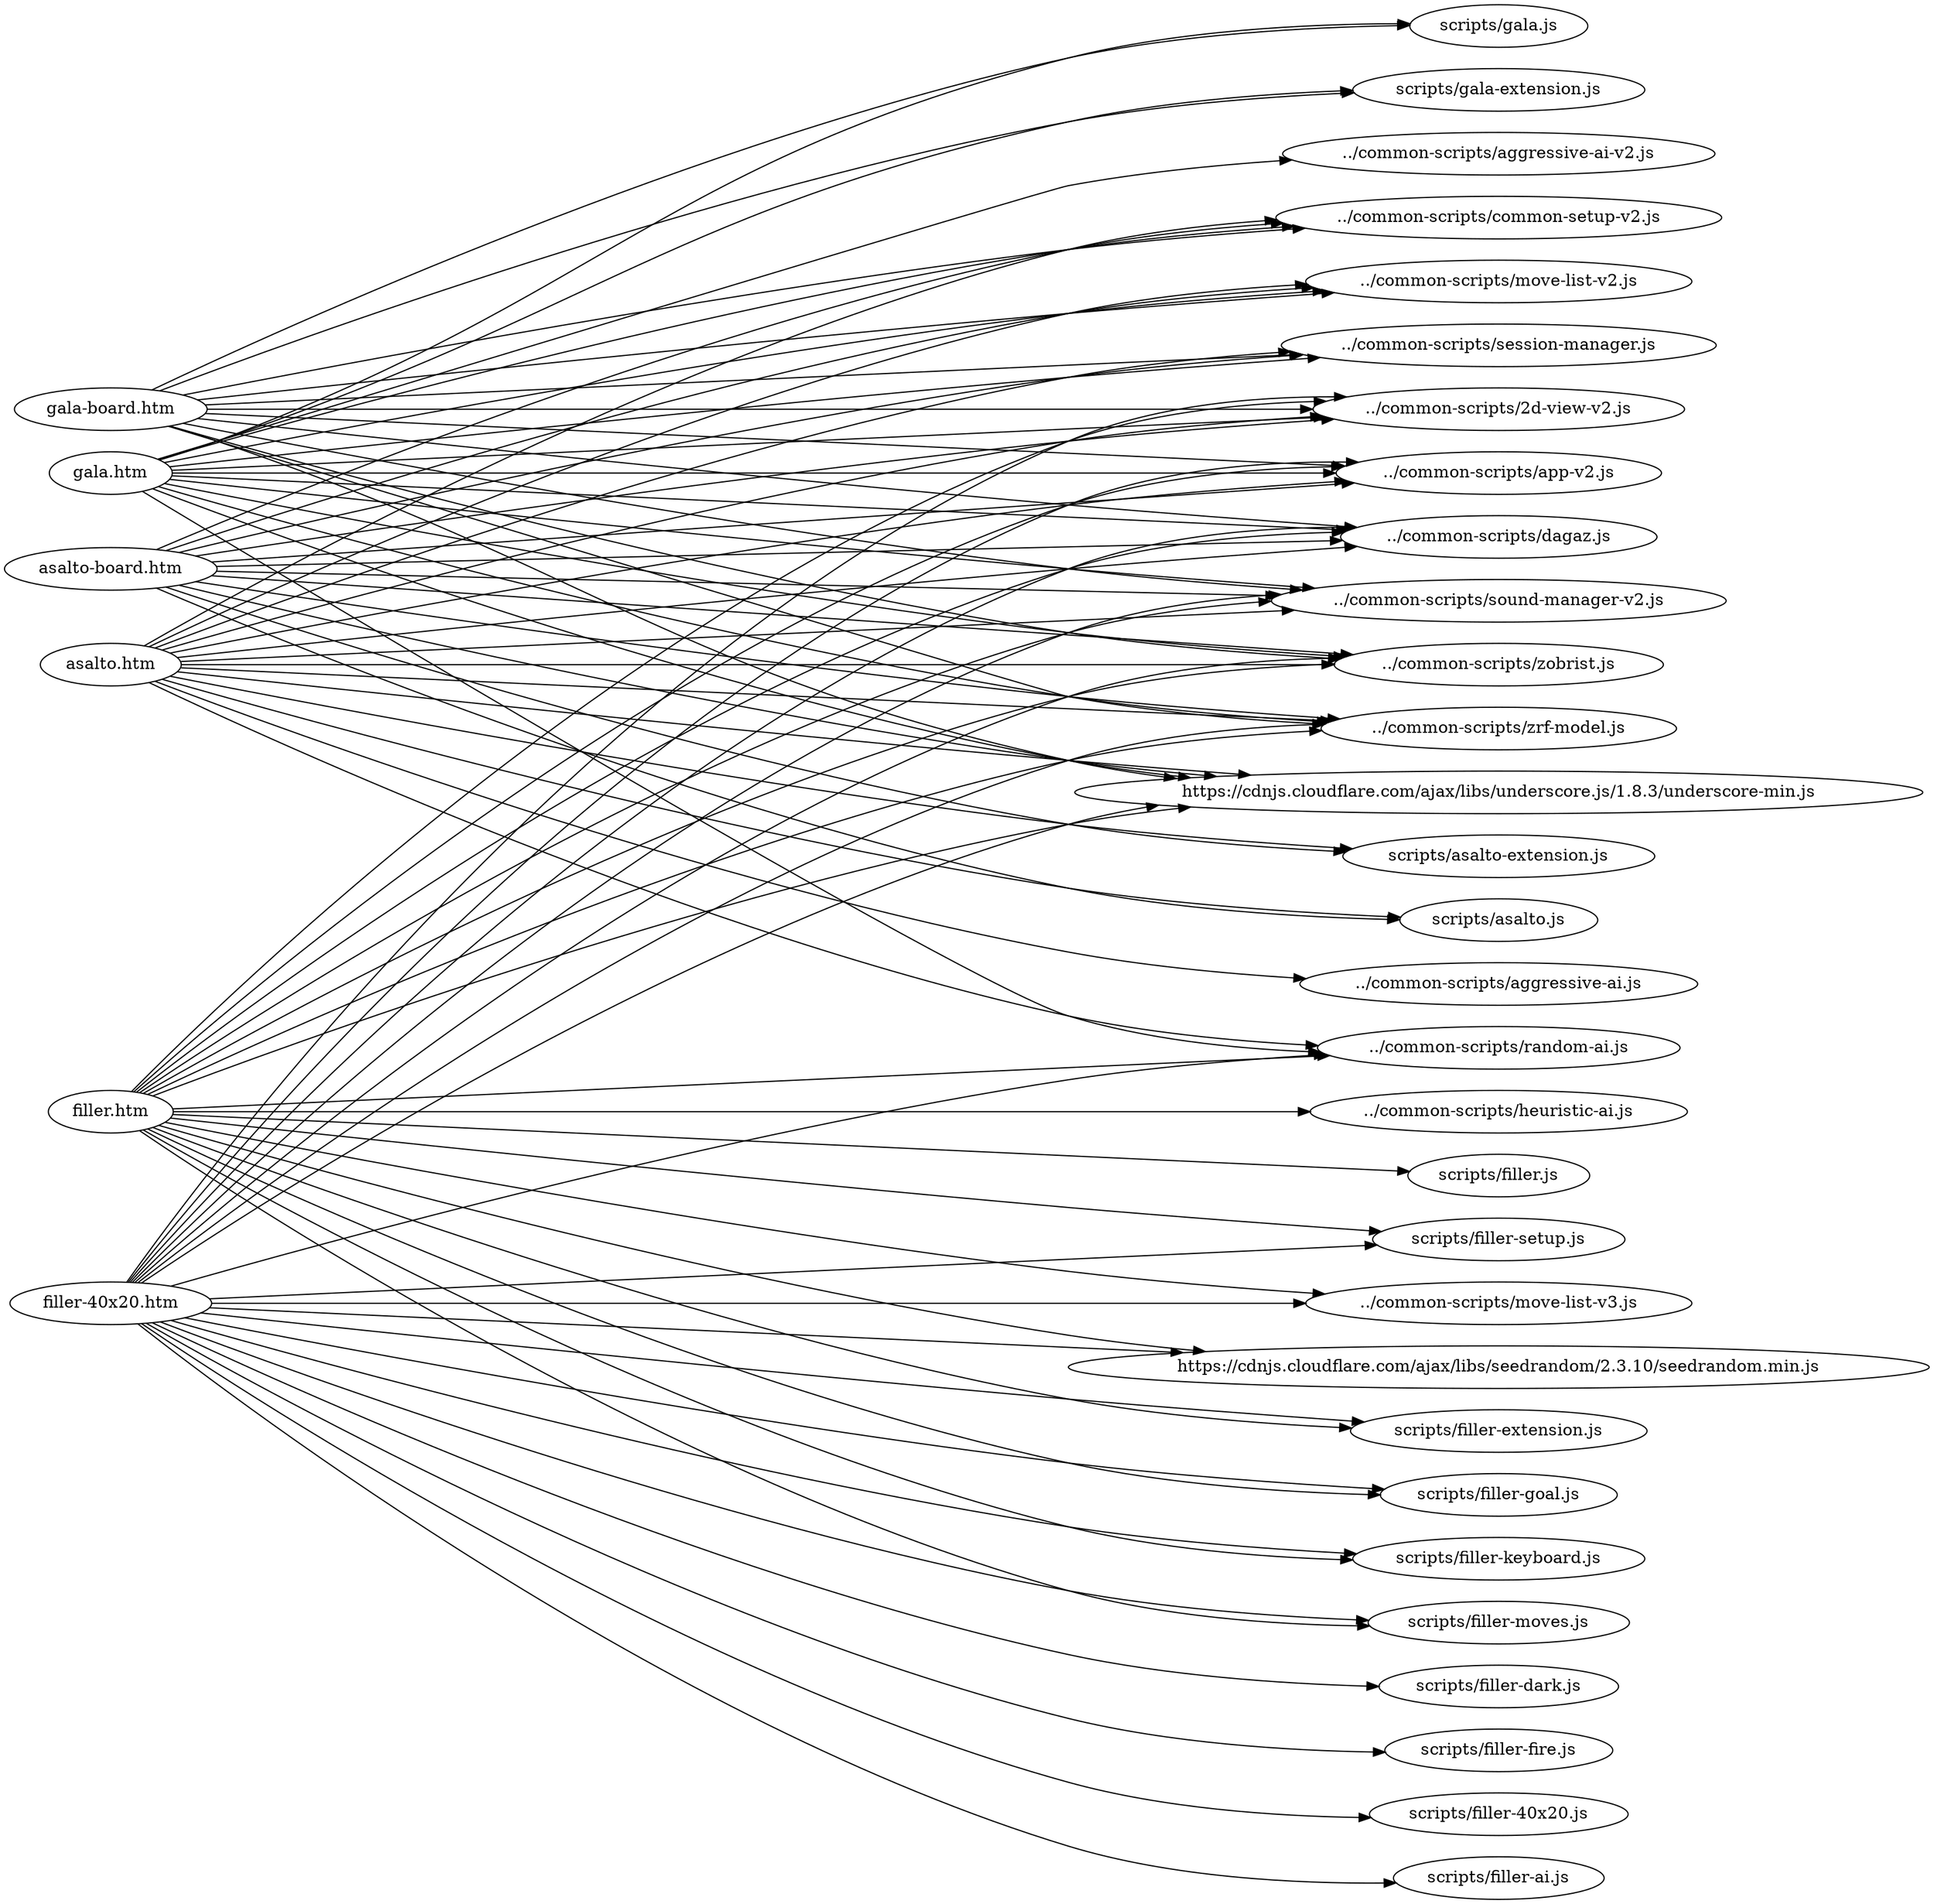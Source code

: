 digraph "graph" {
graph[ ranksep=10, rankdir = LR ];
  "asalto-board.htm" -> "../common-scripts/2d-view-v2.js";
  "asalto-board.htm" -> "../common-scripts/app-v2.js";
  "asalto-board.htm" -> "../common-scripts/common-setup-v2.js";
  "asalto-board.htm" -> "../common-scripts/dagaz.js";
  "asalto-board.htm" -> "../common-scripts/move-list-v2.js";
  "asalto-board.htm" -> "../common-scripts/session-manager.js";
  "asalto-board.htm" -> "../common-scripts/sound-manager-v2.js";
  "asalto-board.htm" -> "../common-scripts/zobrist.js";
  "asalto-board.htm" -> "../common-scripts/zrf-model.js";
  "asalto-board.htm" -> "https://cdnjs.cloudflare.com/ajax/libs/underscore.js/1.8.3/underscore-min.js";
  "asalto-board.htm" -> "scripts/asalto-extension.js";
  "asalto-board.htm" -> "scripts/asalto.js";
  "asalto.htm" -> "../common-scripts/2d-view-v2.js";
  "asalto.htm" -> "../common-scripts/aggressive-ai.js";
  "asalto.htm" -> "../common-scripts/app-v2.js";
  "asalto.htm" -> "../common-scripts/common-setup-v2.js";
  "asalto.htm" -> "../common-scripts/dagaz.js";
  "asalto.htm" -> "../common-scripts/move-list-v2.js";
  "asalto.htm" -> "../common-scripts/random-ai.js";
  "asalto.htm" -> "../common-scripts/session-manager.js";
  "asalto.htm" -> "../common-scripts/sound-manager-v2.js";
  "asalto.htm" -> "../common-scripts/zobrist.js";
  "asalto.htm" -> "../common-scripts/zrf-model.js";
  "asalto.htm" -> "https://cdnjs.cloudflare.com/ajax/libs/underscore.js/1.8.3/underscore-min.js";
  "asalto.htm" -> "scripts/asalto-extension.js";
  "asalto.htm" -> "scripts/asalto.js";
  "filler-40x20.htm" -> "../common-scripts/2d-view-v2.js";
  "filler-40x20.htm" -> "../common-scripts/app-v2.js";
  "filler-40x20.htm" -> "../common-scripts/dagaz.js";
  "filler-40x20.htm" -> "../common-scripts/move-list-v3.js";
  "filler-40x20.htm" -> "../common-scripts/random-ai.js";
  "filler-40x20.htm" -> "../common-scripts/sound-manager-v2.js";
  "filler-40x20.htm" -> "../common-scripts/zobrist.js";
  "filler-40x20.htm" -> "../common-scripts/zrf-model.js";
  "filler-40x20.htm" -> "https://cdnjs.cloudflare.com/ajax/libs/seedrandom/2.3.10/seedrandom.min.js";
  "filler-40x20.htm" -> "https://cdnjs.cloudflare.com/ajax/libs/underscore.js/1.8.3/underscore-min.js";
  "filler-40x20.htm" -> "scripts/filler-40x20.js";
  "filler-40x20.htm" -> "scripts/filler-ai.js";
  "filler-40x20.htm" -> "scripts/filler-dark.js";
  "filler-40x20.htm" -> "scripts/filler-extension.js";
  "filler-40x20.htm" -> "scripts/filler-fire.js";
  "filler-40x20.htm" -> "scripts/filler-goal.js";
  "filler-40x20.htm" -> "scripts/filler-keyboard.js";
  "filler-40x20.htm" -> "scripts/filler-moves.js";
  "filler-40x20.htm" -> "scripts/filler-setup.js";
  "filler.htm" -> "../common-scripts/2d-view-v2.js";
  "filler.htm" -> "../common-scripts/app-v2.js";
  "filler.htm" -> "../common-scripts/dagaz.js";
  "filler.htm" -> "../common-scripts/heuristic-ai.js";
  "filler.htm" -> "../common-scripts/move-list-v3.js";
  "filler.htm" -> "../common-scripts/random-ai.js";
  "filler.htm" -> "../common-scripts/sound-manager-v2.js";
  "filler.htm" -> "../common-scripts/zobrist.js";
  "filler.htm" -> "../common-scripts/zrf-model.js";
  "filler.htm" -> "https://cdnjs.cloudflare.com/ajax/libs/seedrandom/2.3.10/seedrandom.min.js";
  "filler.htm" -> "https://cdnjs.cloudflare.com/ajax/libs/underscore.js/1.8.3/underscore-min.js";
  "filler.htm" -> "scripts/filler-extension.js";
  "filler.htm" -> "scripts/filler-goal.js";
  "filler.htm" -> "scripts/filler-keyboard.js";
  "filler.htm" -> "scripts/filler-moves.js";
  "filler.htm" -> "scripts/filler-setup.js";
  "filler.htm" -> "scripts/filler.js";
  "gala-board.htm" -> "../common-scripts/2d-view-v2.js";
  "gala-board.htm" -> "../common-scripts/app-v2.js";
  "gala-board.htm" -> "../common-scripts/common-setup-v2.js";
  "gala-board.htm" -> "../common-scripts/dagaz.js";
  "gala-board.htm" -> "../common-scripts/move-list-v2.js";
  "gala-board.htm" -> "../common-scripts/session-manager.js";
  "gala-board.htm" -> "../common-scripts/sound-manager-v2.js";
  "gala-board.htm" -> "../common-scripts/zobrist.js";
  "gala-board.htm" -> "../common-scripts/zrf-model.js";
  "gala-board.htm" -> "https://cdnjs.cloudflare.com/ajax/libs/underscore.js/1.8.3/underscore-min.js";
  "gala-board.htm" -> "scripts/gala-extension.js";
  "gala-board.htm" -> "scripts/gala.js";
  "gala.htm" -> "../common-scripts/2d-view-v2.js";
  "gala.htm" -> "../common-scripts/aggressive-ai-v2.js";
  "gala.htm" -> "../common-scripts/app-v2.js";
  "gala.htm" -> "../common-scripts/common-setup-v2.js";
  "gala.htm" -> "../common-scripts/dagaz.js";
  "gala.htm" -> "../common-scripts/move-list-v2.js";
  "gala.htm" -> "../common-scripts/random-ai.js";
  "gala.htm" -> "../common-scripts/session-manager.js";
  "gala.htm" -> "../common-scripts/sound-manager-v2.js";
  "gala.htm" -> "../common-scripts/zobrist.js";
  "gala.htm" -> "../common-scripts/zrf-model.js";
  "gala.htm" -> "https://cdnjs.cloudflare.com/ajax/libs/underscore.js/1.8.3/underscore-min.js";
  "gala.htm" -> "scripts/gala-extension.js";
  "gala.htm" -> "scripts/gala.js";
}
